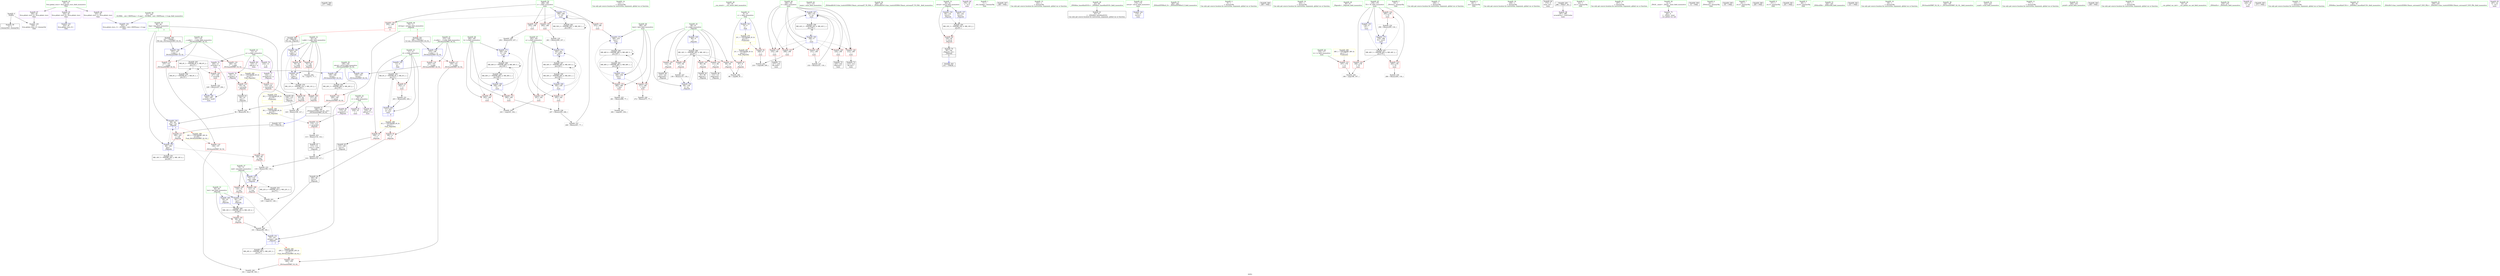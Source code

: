 digraph "SVFG" {
	label="SVFG";

	Node0x55841f123940 [shape=record,color=grey,label="{NodeID: 0\nNullPtr}"];
	Node0x55841f123940 -> Node0x55841f147c90[style=solid];
	Node0x55841f123940 -> Node0x55841f14d440[style=solid];
	Node0x55841f178b50 [shape=record,color=black,label="{NodeID: 346\n277 = PHI()\n}"];
	Node0x55841f1617b0 [shape=record,color=black,label="{NodeID: 263\nMR_6V_3 = PHI(MR_6V_4, MR_6V_2, )\npts\{15 \}\n|{|<s3>8}}"];
	Node0x55841f1617b0 -> Node0x55841f14cf70[style=dashed];
	Node0x55841f1617b0 -> Node0x55841f14e580[style=dashed];
	Node0x55841f1617b0 -> Node0x55841f15f4b0[style=dashed];
	Node0x55841f1617b0:s3 -> Node0x55841f166e60[style=dashed,color=red];
	Node0x55841f1462d0 [shape=record,color=red,label="{NodeID: 97\n75\<--62\n\<--t.addr\n_Z4goodx\n}"];
	Node0x55841f1462d0 -> Node0x55841f154c00[style=solid];
	Node0x55841f144830 [shape=record,color=green,label="{NodeID: 14\n132\<--1\n\<--dummyObj\nCan only get source location for instruction, argument, global var or function.}"];
	Node0x55841f146e30 [shape=record,color=red,label="{NodeID: 111\n106\<--103\n\<--call\n_Z4goodx\n}"];
	Node0x55841f146e30 -> Node0x55841f14da20[style=solid];
	Node0x55841f145190 [shape=record,color=green,label="{NodeID: 28\n44\<--45\n__cxa_atexit\<--__cxa_atexit_field_insensitive\n}"];
	Node0x55841f14c340 [shape=record,color=red,label="{NodeID: 125\n208\<--180\n\<--i\nmain\n}"];
	Node0x55841f14c340 -> Node0x55841f154780[style=solid];
	Node0x55841f145cf0 [shape=record,color=green,label="{NodeID: 42\n171\<--172\nmain\<--main_field_insensitive\n}"];
	Node0x55841f152980 [shape=record,color=grey,label="{NodeID: 222\n228 = Binary(227, 204, )\n}"];
	Node0x55841f152980 -> Node0x55841f14e580[style=solid];
	Node0x55841f14cea0 [shape=record,color=red,label="{NodeID: 139\n260\<--188\n\<--s\nmain\n}"];
	Node0x55841f14cea0 -> Node0x55841f153d00[style=solid];
	Node0x55841f147990 [shape=record,color=green,label="{NodeID: 56\n290\<--291\n_ZSt4endlIcSt11char_traitsIcEERSt13basic_ostreamIT_T0_ES6_\<--_ZSt4endlIcSt11char_traitsIcEERSt13basic_ostreamIT_T0_ES6__field_insensitive\n}"];
	Node0x55841f153e80 [shape=record,color=grey,label="{NodeID: 236\n256 = Binary(255, 257, )\n}"];
	Node0x55841f153e80 -> Node0x55841f14eb30[style=solid];
	Node0x55841f14daf0 [shape=record,color=blue,label="{NodeID: 153\n72\<--119\nend\<--add8\n_Z4goodx\n}"];
	Node0x55841f14daf0 -> Node0x55841f146bc0[style=dashed];
	Node0x55841f14daf0 -> Node0x55841f146c90[style=dashed];
	Node0x55841f14daf0 -> Node0x55841f14daf0[style=dashed];
	Node0x55841f14daf0 -> Node0x55841f15e5b0[style=dashed];
	Node0x55841f1485e0 [shape=record,color=black,label="{NodeID: 70\n58\<--144\n_Z4goodx_ret\<--\n_Z4goodx\n|{<s0>8}}"];
	Node0x55841f1485e0:s0 -> Node0x55841f1787f0[style=solid,color=blue];
	Node0x55841f15d6b0 [shape=record,color=black,label="{NodeID: 250\nMR_10V_3 = PHI(MR_10V_4, MR_10V_2, )\npts\{61 \}\n}"];
	Node0x55841f15d6b0 -> Node0x55841f146200[style=dashed];
	Node0x55841f14e650 [shape=record,color=blue,label="{NodeID: 167\n180\<--232\ni\<--inc\nmain\n}"];
	Node0x55841f14e650 -> Node0x55841f14c340[style=dashed];
	Node0x55841f14e650 -> Node0x55841f14c410[style=dashed];
	Node0x55841f14e650 -> Node0x55841f14c4e0[style=dashed];
	Node0x55841f14e650 -> Node0x55841f14c5b0[style=dashed];
	Node0x55841f14e650 -> Node0x55841f14c680[style=dashed];
	Node0x55841f14e650 -> Node0x55841f14e650[style=dashed];
	Node0x55841f14e650 -> Node0x55841f15feb0[style=dashed];
	Node0x55841f149140 [shape=record,color=purple,label="{NodeID: 84\n276\<--25\n\<--.str.2\nmain\n}"];
	Node0x55841f123f00 [shape=record,color=green,label="{NodeID: 1\n7\<--1\n__dso_handle\<--dummyObj\nGlob }"];
	Node0x55841f178c50 [shape=record,color=black,label="{NodeID: 347\n288 = PHI()\n}"];
	Node0x55841f1463a0 [shape=record,color=red,label="{NodeID: 98\n79\<--62\n\<--t.addr\n_Z4goodx\n}"];
	Node0x55841f1463a0 -> Node0x55841f14d610[style=solid];
	Node0x55841f1448c0 [shape=record,color=green,label="{NodeID: 15\n142\<--1\n\<--dummyObj\nCan only get source location for instruction, argument, global var or function.}"];
	Node0x55841f166490 [shape=record,color=yellow,style=double,label="{NodeID: 278\n8V_1 = ENCHI(MR_8V_0)\npts\{18 \}\nFun[main]|{<s0>8}}"];
	Node0x55841f166490:s0 -> Node0x55841f166f40[style=dashed,color=red];
	Node0x55841f146f00 [shape=record,color=red,label="{NodeID: 112\n114\<--113\n\<--arrayidx5\n_Z4goodx\n}"];
	Node0x55841f146f00 -> Node0x55841f152b00[style=solid];
	Node0x55841f145260 [shape=record,color=green,label="{NodeID: 29\n43\<--49\n_ZNSt8ios_base4InitD1Ev\<--_ZNSt8ios_base4InitD1Ev_field_insensitive\n}"];
	Node0x55841f145260 -> Node0x55841f147e60[style=solid];
	Node0x55841f14c410 [shape=record,color=red,label="{NodeID: 126\n212\<--180\n\<--i\nmain\n}"];
	Node0x55841f14c410 -> Node0x55841f148780[style=solid];
	Node0x55841f145df0 [shape=record,color=green,label="{NodeID: 43\n174\<--175\nretval\<--retval_field_insensitive\nmain\n}"];
	Node0x55841f145df0 -> Node0x55841f14e240[style=solid];
	Node0x55841f152b00 [shape=record,color=grey,label="{NodeID: 223\n115 = Binary(114, 116, )\n}"];
	Node0x55841f152b00 -> Node0x55841f148370[style=solid];
	Node0x55841f14cf70 [shape=record,color=red,label="{NodeID: 140\n227\<--226\n\<--arrayidx\nmain\n}"];
	Node0x55841f14cf70 -> Node0x55841f152980[style=solid];
	Node0x55841f147a90 [shape=record,color=green,label="{NodeID: 57\n292\<--293\n_ZNSolsEPFRSoS_E\<--_ZNSolsEPFRSoS_E_field_insensitive\n}"];
	Node0x55841f154000 [shape=record,color=grey,label="{NodeID: 237\n248 = Binary(247, 77, )\n}"];
	Node0x55841f154000 -> Node0x55841f14e990[style=solid];
	Node0x55841f14dbc0 [shape=record,color=blue,label="{NodeID: 154\n60\<--132\nretval\<--\n_Z4goodx\n}"];
	Node0x55841f14dbc0 -> Node0x55841f15d6b0[style=dashed];
	Node0x55841f1486b0 [shape=record,color=black,label="{NodeID: 71\n146\<--169\n_ZSt3maxIxERKT_S2_S2__ret\<--\n_ZSt3maxIxERKT_S2_S2_\n|{<s0>3}}"];
	Node0x55841f1486b0:s0 -> Node0x55841f1781f0[style=solid,color=blue];
	Node0x55841f15dbb0 [shape=record,color=black,label="{NodeID: 251\nMR_18V_5 = PHI(MR_18V_2, MR_18V_4, )\npts\{69 \}\n}"];
	Node0x55841f14e720 [shape=record,color=blue,label="{NodeID: 168\n182\<--236\na\<--\nmain\n}"];
	Node0x55841f14e720 -> Node0x55841f14c750[style=dashed];
	Node0x55841f14e720 -> Node0x55841f14c820[style=dashed];
	Node0x55841f14e720 -> Node0x55841f14ec00[style=dashed];
	Node0x55841f14e720 -> Node0x55841f15c7b0[style=dashed];
	Node0x55841f14e720 -> Node0x55841f1603b0[style=dashed];
	Node0x55841f149210 [shape=record,color=purple,label="{NodeID: 85\n324\<--29\nllvm.global_ctors_0\<--llvm.global_ctors\nGlob }"];
	Node0x55841f149210 -> Node0x55841f14d240[style=solid];
	Node0x55841f123de0 [shape=record,color=green,label="{NodeID: 2\n9\<--1\n\<--dummyObj\nCan only get source location for instruction, argument, global var or function.}"];
	Node0x55841f178d50 [shape=record,color=black,label="{NodeID: 348\n289 = PHI()\n}"];
	Node0x55841f1629c0 [shape=record,color=black,label="{NodeID: 265\nMR_14V_3 = PHI(MR_14V_4, MR_14V_2, )\npts\{65 \}\n}"];
	Node0x55841f1629c0 -> Node0x55841f146610[style=dashed];
	Node0x55841f1629c0 -> Node0x55841f14dc90[style=dashed];
	Node0x55841f146470 [shape=record,color=red,label="{NodeID: 99\n95\<--62\n\<--t.addr\n_Z4goodx\n}"];
	Node0x55841f146470 -> Node0x55841f153580[style=solid];
	Node0x55841f144950 [shape=record,color=green,label="{NodeID: 16\n204\<--1\n\<--dummyObj\nCan only get source location for instruction, argument, global var or function.}"];
	Node0x55841f146fd0 [shape=record,color=red,label="{NodeID: 113\n125\<--124\n\<--arrayidx10\n_Z4goodx\n}"];
	Node0x55841f146fd0 -> Node0x55841f148510[style=solid];
	Node0x55841f145330 [shape=record,color=green,label="{NodeID: 30\n56\<--57\n_Z4goodx\<--_Z4goodx_field_insensitive\n}"];
	Node0x55841f14c4e0 [shape=record,color=red,label="{NodeID: 127\n216\<--180\n\<--i\nmain\n}"];
	Node0x55841f14c4e0 -> Node0x55841f148850[style=solid];
	Node0x55841f145ec0 [shape=record,color=green,label="{NodeID: 44\n176\<--177\ntc\<--tc_field_insensitive\nmain\n}"];
	Node0x55841f145ec0 -> Node0x55841f14c000[style=solid];
	Node0x55841f152c80 [shape=record,color=grey,label="{NodeID: 224\n118 = Binary(110, 117, )\n}"];
	Node0x55841f152c80 -> Node0x55841f153a00[style=solid];
	Node0x55841f14d040 [shape=record,color=blue,label="{NodeID: 141\n8\<--9\nc\<--\nGlob }"];
	Node0x55841f14d040 -> Node0x55841f1657b0[style=dashed];
	Node0x55841f147b90 [shape=record,color=green,label="{NodeID: 58\n31\<--320\n_GLOBAL__sub_I_RAVEman_1_0.cpp\<--_GLOBAL__sub_I_RAVEman_1_0.cpp_field_insensitive\n}"];
	Node0x55841f147b90 -> Node0x55841f14d340[style=solid];
	Node0x55841f154180 [shape=record,color=grey,label="{NodeID: 238\n247 = Binary(245, 246, )\n}"];
	Node0x55841f154180 -> Node0x55841f154000[style=solid];
	Node0x55841f14dc90 [shape=record,color=blue,label="{NodeID: 155\n64\<--134\nlast\<--\n_Z4goodx\n}"];
	Node0x55841f14dc90 -> Node0x55841f1629c0[style=dashed];
	Node0x55841f148780 [shape=record,color=black,label="{NodeID: 72\n213\<--212\nidx.ext\<--\nmain\n}"];
	Node0x55841f15e0b0 [shape=record,color=black,label="{NodeID: 252\nMR_20V_4 = PHI(MR_20V_2, MR_20V_3, )\npts\{71 \}\n}"];
	Node0x55841f14e7f0 [shape=record,color=blue,label="{NodeID: 169\n184\<--238\nb\<--\nmain\n}"];
	Node0x55841f14e7f0 -> Node0x55841f14c8f0[style=dashed];
	Node0x55841f14e7f0 -> Node0x55841f14c9c0[style=dashed];
	Node0x55841f14e7f0 -> Node0x55841f14eb30[style=dashed];
	Node0x55841f14e7f0 -> Node0x55841f15ccb0[style=dashed];
	Node0x55841f14e7f0 -> Node0x55841f1608b0[style=dashed];
	Node0x55841f149310 [shape=record,color=purple,label="{NodeID: 86\n325\<--29\nllvm.global_ctors_1\<--llvm.global_ctors\nGlob }"];
	Node0x55841f149310 -> Node0x55841f14d340[style=solid];
	Node0x55841f143f80 [shape=record,color=green,label="{NodeID: 3\n19\<--1\n_ZSt3cin\<--dummyObj\nGlob }"];
	Node0x55841f178e20 [shape=record,color=black,label="{NodeID: 349\n59 = PHI(250, )\n0th arg _Z4goodx }"];
	Node0x55841f178e20 -> Node0x55841f14d540[style=solid];
	Node0x55841f162ab0 [shape=record,color=black,label="{NodeID: 266\nMR_16V_3 = PHI(MR_16V_4, MR_16V_2, )\npts\{67 \}\n}"];
	Node0x55841f162ab0 -> Node0x55841f1466e0[style=dashed];
	Node0x55841f162ab0 -> Node0x55841f1467b0[style=dashed];
	Node0x55841f162ab0 -> Node0x55841f146880[style=dashed];
	Node0x55841f162ab0 -> Node0x55841f146950[style=dashed];
	Node0x55841f162ab0 -> Node0x55841f146a20[style=dashed];
	Node0x55841f162ab0 -> Node0x55841f14dd60[style=dashed];
	Node0x55841f146540 [shape=record,color=red,label="{NodeID: 100\n127\<--62\n\<--t.addr\n_Z4goodx\n}"];
	Node0x55841f146540 -> Node0x55841f153400[style=solid];
	Node0x55841f1449e0 [shape=record,color=green,label="{NodeID: 17\n236\<--1\n\<--dummyObj\nCan only get source location for instruction, argument, global var or function.}"];
	Node0x55841f166650 [shape=record,color=yellow,style=double,label="{NodeID: 280\n38V_1 = ENCHI(MR_38V_0)\npts\{177 \}\nFun[main]}"];
	Node0x55841f166650 -> Node0x55841f14c000[style=dashed];
	Node0x55841f1470a0 [shape=record,color=red,label="{NodeID: 114\n169\<--149\n\<--retval\n_ZSt3maxIxERKT_S2_S2_\n}"];
	Node0x55841f1470a0 -> Node0x55841f1486b0[style=solid];
	Node0x55841f145400 [shape=record,color=green,label="{NodeID: 31\n60\<--61\nretval\<--retval_field_insensitive\n_Z4goodx\n}"];
	Node0x55841f145400 -> Node0x55841f146200[style=solid];
	Node0x55841f145400 -> Node0x55841f14dbc0[style=solid];
	Node0x55841f145400 -> Node0x55841f14de30[style=solid];
	Node0x55841f14c5b0 [shape=record,color=red,label="{NodeID: 128\n224\<--180\n\<--i\nmain\n}"];
	Node0x55841f14c5b0 -> Node0x55841f148920[style=solid];
	Node0x55841f145f90 [shape=record,color=green,label="{NodeID: 45\n178\<--179\nTC\<--TC_field_insensitive\nmain\n}"];
	Node0x55841f145f90 -> Node0x55841f14c0d0[style=solid];
	Node0x55841f145f90 -> Node0x55841f14c1a0[style=solid];
	Node0x55841f145f90 -> Node0x55841f14c270[style=solid];
	Node0x55841f145f90 -> Node0x55841f14e310[style=solid];
	Node0x55841f145f90 -> Node0x55841f14ecd0[style=solid];
	Node0x55841f152e00 [shape=record,color=grey,label="{NodeID: 225\n281 = Binary(280, 77, )\n}"];
	Node0x55841f152e00 -> Node0x55841f154600[style=solid];
	Node0x55841f14d140 [shape=record,color=blue,label="{NodeID: 142\n11\<--9\nd\<--\nGlob }"];
	Node0x55841f14d140 -> Node0x55841f15efb0[style=dashed];
	Node0x55841f147c90 [shape=record,color=black,label="{NodeID: 59\n2\<--3\ndummyVal\<--dummyVal\n}"];
	Node0x55841f154300 [shape=record,color=grey,label="{NodeID: 239\n243 = cmp(241, 242, )\n}"];
	Node0x55841f14dd60 [shape=record,color=blue,label="{NodeID: 156\n66\<--138\ni\<--inc\n_Z4goodx\n}"];
	Node0x55841f14dd60 -> Node0x55841f162ab0[style=dashed];
	Node0x55841f148850 [shape=record,color=black,label="{NodeID: 73\n217\<--216\nidx.ext6\<--\nmain\n}"];
	Node0x55841f15e5b0 [shape=record,color=black,label="{NodeID: 253\nMR_22V_4 = PHI(MR_22V_2, MR_22V_3, )\npts\{73 \}\n}"];
	Node0x55841f14e8c0 [shape=record,color=blue,label="{NodeID: 170\n186\<--236\nbest\<--\nmain\n}"];
	Node0x55841f14e8c0 -> Node0x55841f14ca90[style=dashed];
	Node0x55841f14e8c0 -> Node0x55841f14cb60[style=dashed];
	Node0x55841f14e8c0 -> Node0x55841f14ea60[style=dashed];
	Node0x55841f14e8c0 -> Node0x55841f15d1b0[style=dashed];
	Node0x55841f14e8c0 -> Node0x55841f160db0[style=dashed];
	Node0x55841f149410 [shape=record,color=purple,label="{NodeID: 87\n326\<--29\nllvm.global_ctors_2\<--llvm.global_ctors\nGlob }"];
	Node0x55841f149410 -> Node0x55841f14d440[style=solid];
	Node0x55841f13c130 [shape=record,color=green,label="{NodeID: 4\n20\<--1\n.str\<--dummyObj\nGlob }"];
	Node0x55841f179360 [shape=record,color=black,label="{NodeID: 350\n147 = PHI(68, )\n0th arg _ZSt3maxIxERKT_S2_S2_ }"];
	Node0x55841f179360 -> Node0x55841f14df00[style=solid];
	Node0x55841f146610 [shape=record,color=red,label="{NodeID: 101\n98\<--64\n\<--last\n_Z4goodx\n}"];
	Node0x55841f146610 -> Node0x55841f153280[style=solid];
	Node0x55841f144a70 [shape=record,color=green,label="{NodeID: 18\n238\<--1\n\<--dummyObj\nCan only get source location for instruction, argument, global var or function.}"];
	Node0x55841f147170 [shape=record,color=red,label="{NodeID: 115\n157\<--151\n\<--__a.addr\n_ZSt3maxIxERKT_S2_S2_\n}"];
	Node0x55841f147170 -> Node0x55841f14be60[style=solid];
	Node0x55841f1454d0 [shape=record,color=green,label="{NodeID: 32\n62\<--63\nt.addr\<--t.addr_field_insensitive\n_Z4goodx\n}"];
	Node0x55841f1454d0 -> Node0x55841f1462d0[style=solid];
	Node0x55841f1454d0 -> Node0x55841f1463a0[style=solid];
	Node0x55841f1454d0 -> Node0x55841f146470[style=solid];
	Node0x55841f1454d0 -> Node0x55841f146540[style=solid];
	Node0x55841f1454d0 -> Node0x55841f14d540[style=solid];
	Node0x55841f1454d0 -> Node0x55841f14d610[style=solid];
	Node0x55841f14c680 [shape=record,color=red,label="{NodeID: 129\n231\<--180\n\<--i\nmain\n}"];
	Node0x55841f14c680 -> Node0x55841f152800[style=solid];
	Node0x55841f146060 [shape=record,color=green,label="{NodeID: 46\n180\<--181\ni\<--i_field_insensitive\nmain\n}"];
	Node0x55841f146060 -> Node0x55841f14c340[style=solid];
	Node0x55841f146060 -> Node0x55841f14c410[style=solid];
	Node0x55841f146060 -> Node0x55841f14c4e0[style=solid];
	Node0x55841f146060 -> Node0x55841f14c5b0[style=solid];
	Node0x55841f146060 -> Node0x55841f14c680[style=solid];
	Node0x55841f146060 -> Node0x55841f14e4b0[style=solid];
	Node0x55841f146060 -> Node0x55841f14e650[style=solid];
	Node0x55841f152f80 [shape=record,color=grey,label="{NodeID: 226\n272 = Binary(271, 77, )\n}"];
	Node0x55841f14d240 [shape=record,color=blue,label="{NodeID: 143\n324\<--30\nllvm.global_ctors_0\<--\nGlob }"];
	Node0x55841f147d90 [shape=record,color=black,label="{NodeID: 60\n173\<--9\nmain_ret\<--\nmain\n}"];
	Node0x55841f154480 [shape=record,color=grey,label="{NodeID: 240\n161 = cmp(158, 160, )\n}"];
	Node0x55841f14de30 [shape=record,color=blue,label="{NodeID: 157\n60\<--142\nretval\<--\n_Z4goodx\n}"];
	Node0x55841f14de30 -> Node0x55841f15d6b0[style=dashed];
	Node0x55841f148920 [shape=record,color=black,label="{NodeID: 74\n225\<--224\nidxprom\<--\nmain\n}"];
	Node0x55841f1781f0 [shape=record,color=black,label="{NodeID: 337\n103 = PHI(146, )\n}"];
	Node0x55841f1781f0 -> Node0x55841f146e30[style=solid];
	Node0x55841f15eab0 [shape=record,color=black,label="{NodeID: 254\nMR_26V_3 = PHI(MR_26V_4, MR_26V_2, )\npts\{150 \}\n}"];
	Node0x55841f15eab0 -> Node0x55841f1470a0[style=dashed];
	Node0x55841f14e990 [shape=record,color=blue,label="{NodeID: 171\n188\<--248\ns\<--div\nmain\n}"];
	Node0x55841f14e990 -> Node0x55841f14cc30[style=dashed];
	Node0x55841f14e990 -> Node0x55841f14cd00[style=dashed];
	Node0x55841f14e990 -> Node0x55841f14cdd0[style=dashed];
	Node0x55841f14e990 -> Node0x55841f14cea0[style=dashed];
	Node0x55841f14e990 -> Node0x55841f14e990[style=dashed];
	Node0x55841f14e990 -> Node0x55841f1612b0[style=dashed];
	Node0x55841f149510 [shape=record,color=purple,label="{NodeID: 88\n287\<--286\narraydecay\<--cond-lvalue\nmain\n}"];
	Node0x55841f13c1c0 [shape=record,color=green,label="{NodeID: 5\n22\<--1\n.str.1\<--dummyObj\nGlob }"];
	Node0x55841f179530 [shape=record,color=black,label="{NodeID: 351\n148 = PHI(70, )\n1st arg _ZSt3maxIxERKT_S2_S2_ }"];
	Node0x55841f179530 -> Node0x55841f14dfd0[style=solid];
	Node0x55841f1466e0 [shape=record,color=red,label="{NodeID: 102\n86\<--66\n\<--i\n_Z4goodx\n}"];
	Node0x55841f1466e0 -> Node0x55841f154d80[style=solid];
	Node0x55841f144b00 [shape=record,color=green,label="{NodeID: 19\n257\<--1\n\<--dummyObj\nCan only get source location for instruction, argument, global var or function.}"];
	Node0x55841f14bbf0 [shape=record,color=red,label="{NodeID: 116\n166\<--151\n\<--__a.addr\n_ZSt3maxIxERKT_S2_S2_\n}"];
	Node0x55841f14bbf0 -> Node0x55841f14e170[style=solid];
	Node0x55841f1455a0 [shape=record,color=green,label="{NodeID: 33\n64\<--65\nlast\<--last_field_insensitive\n_Z4goodx\n}"];
	Node0x55841f1455a0 -> Node0x55841f146610[style=solid];
	Node0x55841f1455a0 -> Node0x55841f14d6e0[style=solid];
	Node0x55841f1455a0 -> Node0x55841f14dc90[style=solid];
	Node0x55841f14c750 [shape=record,color=red,label="{NodeID: 130\n241\<--182\n\<--a\nmain\n}"];
	Node0x55841f14c750 -> Node0x55841f154300[style=solid];
	Node0x55841f146130 [shape=record,color=green,label="{NodeID: 47\n182\<--183\na\<--a_field_insensitive\nmain\n}"];
	Node0x55841f146130 -> Node0x55841f14c750[style=solid];
	Node0x55841f146130 -> Node0x55841f14c820[style=solid];
	Node0x55841f146130 -> Node0x55841f14e720[style=solid];
	Node0x55841f146130 -> Node0x55841f14ec00[style=solid];
	Node0x55841f153100 [shape=record,color=grey,label="{NodeID: 227\n138 = Binary(137, 116, )\n}"];
	Node0x55841f153100 -> Node0x55841f14dd60[style=solid];
	Node0x55841f14d340 [shape=record,color=blue,label="{NodeID: 144\n325\<--31\nllvm.global_ctors_1\<--_GLOBAL__sub_I_RAVEman_1_0.cpp\nGlob }"];
	Node0x55841f147e60 [shape=record,color=black,label="{NodeID: 61\n42\<--43\n\<--_ZNSt8ios_base4InitD1Ev\nCan only get source location for instruction, argument, global var or function.}"];
	Node0x55841f154600 [shape=record,color=grey,label="{NodeID: 241\n282 = cmp(281, 236, )\n}"];
	Node0x55841f14df00 [shape=record,color=blue,label="{NodeID: 158\n151\<--147\n__a.addr\<--__a\n_ZSt3maxIxERKT_S2_S2_\n}"];
	Node0x55841f14df00 -> Node0x55841f147170[style=dashed];
	Node0x55841f14df00 -> Node0x55841f14bbf0[style=dashed];
	Node0x55841f1489f0 [shape=record,color=purple,label="{NodeID: 75\n40\<--4\n\<--_ZStL8__ioinit\n__cxx_global_var_init\n}"];
	Node0x55841f1783e0 [shape=record,color=black,label="{NodeID: 338\n41 = PHI()\n}"];
	Node0x55841f15efb0 [shape=record,color=black,label="{NodeID: 255\nMR_4V_2 = PHI(MR_4V_3, MR_4V_1, )\npts\{12 \}\n}"];
	Node0x55841f15efb0 -> Node0x55841f149ac0[style=dashed];
	Node0x55841f15efb0 -> Node0x55841f14e3e0[style=dashed];
	Node0x55841f14ea60 [shape=record,color=blue,label="{NodeID: 172\n186\<--253\nbest\<--\nmain\n}"];
	Node0x55841f14ea60 -> Node0x55841f15d1b0[style=dashed];
	Node0x55841f1495e0 [shape=record,color=purple,label="{NodeID: 89\n215\<--13\nadd.ptr\<--p\nmain\n}"];
	Node0x55841f13aef0 [shape=record,color=green,label="{NodeID: 6\n24\<--1\n_ZSt4cout\<--dummyObj\nGlob }"];
	Node0x55841f1467b0 [shape=record,color=red,label="{NodeID: 103\n90\<--66\n\<--i\n_Z4goodx\n}"];
	Node0x55841f1467b0 -> Node0x55841f147f60[style=solid];
	Node0x55841f144b90 [shape=record,color=green,label="{NodeID: 20\n4\<--6\n_ZStL8__ioinit\<--_ZStL8__ioinit_field_insensitive\nGlob }"];
	Node0x55841f144b90 -> Node0x55841f1489f0[style=solid];
	Node0x55841f14bcc0 [shape=record,color=red,label="{NodeID: 117\n159\<--153\n\<--__b.addr\n_ZSt3maxIxERKT_S2_S2_\n}"];
	Node0x55841f14bcc0 -> Node0x55841f14bf30[style=solid];
	Node0x55841f145670 [shape=record,color=green,label="{NodeID: 34\n66\<--67\ni\<--i_field_insensitive\n_Z4goodx\n}"];
	Node0x55841f145670 -> Node0x55841f1466e0[style=solid];
	Node0x55841f145670 -> Node0x55841f1467b0[style=solid];
	Node0x55841f145670 -> Node0x55841f146880[style=solid];
	Node0x55841f145670 -> Node0x55841f146950[style=solid];
	Node0x55841f145670 -> Node0x55841f146a20[style=solid];
	Node0x55841f145670 -> Node0x55841f14d7b0[style=solid];
	Node0x55841f145670 -> Node0x55841f14dd60[style=solid];
	Node0x55841f14c820 [shape=record,color=red,label="{NodeID: 131\n245\<--182\n\<--a\nmain\n}"];
	Node0x55841f14c820 -> Node0x55841f154180[style=solid];
	Node0x55841f147220 [shape=record,color=green,label="{NodeID: 48\n184\<--185\nb\<--b_field_insensitive\nmain\n}"];
	Node0x55841f147220 -> Node0x55841f14c8f0[style=solid];
	Node0x55841f147220 -> Node0x55841f14c9c0[style=solid];
	Node0x55841f147220 -> Node0x55841f14e7f0[style=solid];
	Node0x55841f147220 -> Node0x55841f14eb30[style=solid];
	Node0x55841f153280 [shape=record,color=grey,label="{NodeID: 228\n101 = Binary(98, 100, )\n}"];
	Node0x55841f153280 -> Node0x55841f14d950[style=solid];
	Node0x55841f14d440 [shape=record,color=blue, style = dotted,label="{NodeID: 145\n326\<--3\nllvm.global_ctors_2\<--dummyVal\nGlob }"];
	Node0x55841f147f60 [shape=record,color=black,label="{NodeID: 62\n91\<--90\nidxprom\<--\n_Z4goodx\n}"];
	Node0x55841f154780 [shape=record,color=grey,label="{NodeID: 242\n210 = cmp(208, 209, )\n}"];
	Node0x55841f14dfd0 [shape=record,color=blue,label="{NodeID: 159\n153\<--148\n__b.addr\<--__b\n_ZSt3maxIxERKT_S2_S2_\n}"];
	Node0x55841f14dfd0 -> Node0x55841f14bcc0[style=dashed];
	Node0x55841f14dfd0 -> Node0x55841f14bd90[style=dashed];
	Node0x55841f148ac0 [shape=record,color=purple,label="{NodeID: 76\n92\<--13\narrayidx\<--p\n_Z4goodx\n}"];
	Node0x55841f148ac0 -> Node0x55841f146d60[style=solid];
	Node0x55841f1784b0 [shape=record,color=black,label="{NodeID: 339\n191 = PHI()\n}"];
	Node0x55841f15f4b0 [shape=record,color=black,label="{NodeID: 256\nMR_6V_2 = PHI(MR_6V_3, MR_6V_1, )\npts\{15 \}\n}"];
	Node0x55841f15f4b0 -> Node0x55841f1617b0[style=dashed];
	Node0x55841f14eb30 [shape=record,color=blue,label="{NodeID: 173\n184\<--256\nb\<--sub\nmain\n}"];
	Node0x55841f14eb30 -> Node0x55841f15ccb0[style=dashed];
	Node0x55841f1496b0 [shape=record,color=purple,label="{NodeID: 90\n219\<--16\nadd.ptr7\<--v\nmain\n}"];
	Node0x55841f13af80 [shape=record,color=green,label="{NodeID: 7\n25\<--1\n.str.2\<--dummyObj\nGlob }"];
	Node0x55841f163eb0 [shape=record,color=black,label="{NodeID: 270\nMR_12V_4 = PHI(MR_12V_3, MR_12V_2, )\npts\{63 \}\n}"];
	Node0x55841f163eb0 -> Node0x55841f146470[style=dashed];
	Node0x55841f163eb0 -> Node0x55841f146540[style=dashed];
	Node0x55841f146880 [shape=record,color=red,label="{NodeID: 104\n111\<--66\n\<--i\n_Z4goodx\n}"];
	Node0x55841f146880 -> Node0x55841f1482a0[style=solid];
	Node0x55841f144c20 [shape=record,color=green,label="{NodeID: 21\n8\<--10\nc\<--c_field_insensitive\nGlob }"];
	Node0x55841f144c20 -> Node0x55841f149780[style=solid];
	Node0x55841f144c20 -> Node0x55841f149850[style=solid];
	Node0x55841f144c20 -> Node0x55841f14d040[style=solid];
	Node0x55841f14bd90 [shape=record,color=red,label="{NodeID: 118\n163\<--153\n\<--__b.addr\n_ZSt3maxIxERKT_S2_S2_\n}"];
	Node0x55841f14bd90 -> Node0x55841f14e0a0[style=solid];
	Node0x55841f145740 [shape=record,color=green,label="{NodeID: 35\n68\<--69\nbeg\<--beg_field_insensitive\n_Z4goodx\n|{|<s3>3}}"];
	Node0x55841f145740 -> Node0x55841f146af0[style=solid];
	Node0x55841f145740 -> Node0x55841f14d880[style=solid];
	Node0x55841f145740 -> Node0x55841f14da20[style=solid];
	Node0x55841f145740:s3 -> Node0x55841f179360[style=solid,color=red];
	Node0x55841f167640 [shape=record,color=yellow,style=double,label="{NodeID: 298\n18V_1 = ENCHI(MR_18V_0)\npts\{69 \}\nFun[_ZSt3maxIxERKT_S2_S2_]}"];
	Node0x55841f167640 -> Node0x55841f14be60[style=dashed];
	Node0x55841f14c8f0 [shape=record,color=red,label="{NodeID: 132\n242\<--184\n\<--b\nmain\n}"];
	Node0x55841f14c8f0 -> Node0x55841f154300[style=solid];
	Node0x55841f1472f0 [shape=record,color=green,label="{NodeID: 49\n186\<--187\nbest\<--best_field_insensitive\nmain\n}"];
	Node0x55841f1472f0 -> Node0x55841f14ca90[style=solid];
	Node0x55841f1472f0 -> Node0x55841f14cb60[style=solid];
	Node0x55841f1472f0 -> Node0x55841f14e8c0[style=solid];
	Node0x55841f1472f0 -> Node0x55841f14ea60[style=solid];
	Node0x55841f153400 [shape=record,color=grey,label="{NodeID: 229\n128 = Binary(126, 127, )\n}"];
	Node0x55841f153400 -> Node0x55841f154900[style=solid];
	Node0x55841f14d540 [shape=record,color=blue,label="{NodeID: 146\n62\<--59\nt.addr\<--t\n_Z4goodx\n}"];
	Node0x55841f14d540 -> Node0x55841f1462d0[style=dashed];
	Node0x55841f14d540 -> Node0x55841f1463a0[style=dashed];
	Node0x55841f14d540 -> Node0x55841f14d610[style=dashed];
	Node0x55841f14d540 -> Node0x55841f163eb0[style=dashed];
	Node0x55841f148030 [shape=record,color=black,label="{NodeID: 63\n94\<--93\nconv\<--\n_Z4goodx\n}"];
	Node0x55841f148030 -> Node0x55841f153580[style=solid];
	Node0x55841f154900 [shape=record,color=grey,label="{NodeID: 243\n129 = cmp(121, 128, )\n}"];
	Node0x55841f14e0a0 [shape=record,color=blue,label="{NodeID: 160\n149\<--163\nretval\<--\n_ZSt3maxIxERKT_S2_S2_\n}"];
	Node0x55841f14e0a0 -> Node0x55841f15eab0[style=dashed];
	Node0x55841f148b90 [shape=record,color=purple,label="{NodeID: 77\n124\<--13\narrayidx10\<--p\n_Z4goodx\n}"];
	Node0x55841f148b90 -> Node0x55841f146fd0[style=solid];
	Node0x55841f178580 [shape=record,color=black,label="{NodeID: 340\n200 = PHI()\n}"];
	Node0x55841f15f9b0 [shape=record,color=black,label="{NodeID: 257\nMR_40V_3 = PHI(MR_40V_4, MR_40V_2, )\npts\{179 \}\n}"];
	Node0x55841f15f9b0 -> Node0x55841f14c0d0[style=dashed];
	Node0x55841f15f9b0 -> Node0x55841f14c1a0[style=dashed];
	Node0x55841f15f9b0 -> Node0x55841f14c270[style=dashed];
	Node0x55841f15f9b0 -> Node0x55841f14ecd0[style=dashed];
	Node0x55841f14ec00 [shape=record,color=blue,label="{NodeID: 174\n182\<--261\na\<--add12\nmain\n}"];
	Node0x55841f14ec00 -> Node0x55841f15c7b0[style=dashed];
	Node0x55841f149780 [shape=record,color=red,label="{NodeID: 91\n87\<--8\n\<--c\n_Z4goodx\n}"];
	Node0x55841f149780 -> Node0x55841f154d80[style=solid];
	Node0x55841f13bf10 [shape=record,color=green,label="{NodeID: 8\n27\<--1\n.str.3\<--dummyObj\nGlob }"];
	Node0x55841f146950 [shape=record,color=red,label="{NodeID: 105\n122\<--66\n\<--i\n_Z4goodx\n}"];
	Node0x55841f146950 -> Node0x55841f148440[style=solid];
	Node0x55841f144cb0 [shape=record,color=green,label="{NodeID: 22\n11\<--12\nd\<--d_field_insensitive\nGlob }"];
	Node0x55841f144cb0 -> Node0x55841f149920[style=solid];
	Node0x55841f144cb0 -> Node0x55841f1499f0[style=solid];
	Node0x55841f144cb0 -> Node0x55841f149ac0[style=solid];
	Node0x55841f144cb0 -> Node0x55841f14d140[style=solid];
	Node0x55841f144cb0 -> Node0x55841f14e3e0[style=solid];
	Node0x55841f14be60 [shape=record,color=red,label="{NodeID: 119\n158\<--157\n\<--\n_ZSt3maxIxERKT_S2_S2_\n}"];
	Node0x55841f14be60 -> Node0x55841f154480[style=solid];
	Node0x55841f145810 [shape=record,color=green,label="{NodeID: 36\n70\<--71\nref.tmp\<--ref.tmp_field_insensitive\n_Z4goodx\n|{|<s1>3}}"];
	Node0x55841f145810 -> Node0x55841f14d950[style=solid];
	Node0x55841f145810:s1 -> Node0x55841f179530[style=solid,color=red];
	Node0x55841f167750 [shape=record,color=yellow,style=double,label="{NodeID: 299\n20V_1 = ENCHI(MR_20V_0)\npts\{71 \}\nFun[_ZSt3maxIxERKT_S2_S2_]}"];
	Node0x55841f167750 -> Node0x55841f14bf30[style=dashed];
	Node0x55841f14c9c0 [shape=record,color=red,label="{NodeID: 133\n246\<--184\n\<--b\nmain\n}"];
	Node0x55841f14c9c0 -> Node0x55841f154180[style=solid];
	Node0x55841f1473c0 [shape=record,color=green,label="{NodeID: 50\n188\<--189\ns\<--s_field_insensitive\nmain\n}"];
	Node0x55841f1473c0 -> Node0x55841f14cc30[style=solid];
	Node0x55841f1473c0 -> Node0x55841f14cd00[style=solid];
	Node0x55841f1473c0 -> Node0x55841f14cdd0[style=solid];
	Node0x55841f1473c0 -> Node0x55841f14cea0[style=solid];
	Node0x55841f1473c0 -> Node0x55841f14e990[style=solid];
	Node0x55841f153580 [shape=record,color=grey,label="{NodeID: 230\n96 = Binary(94, 95, )\n}"];
	Node0x55841f153580 -> Node0x55841f14d880[style=solid];
	Node0x55841f14d610 [shape=record,color=blue,label="{NodeID: 147\n62\<--79\nt.addr\<--\n_Z4goodx\n}"];
	Node0x55841f14d610 -> Node0x55841f163eb0[style=dashed];
	Node0x55841f148100 [shape=record,color=black,label="{NodeID: 64\n100\<--99\nconv2\<--\n_Z4goodx\n}"];
	Node0x55841f148100 -> Node0x55841f153280[style=solid];
	Node0x55841f154a80 [shape=record,color=grey,label="{NodeID: 244\n198 = cmp(196, 197, )\n}"];
	Node0x55841f14e170 [shape=record,color=blue,label="{NodeID: 161\n149\<--166\nretval\<--\n_ZSt3maxIxERKT_S2_S2_\n}"];
	Node0x55841f14e170 -> Node0x55841f15eab0[style=dashed];
	Node0x55841f148c60 [shape=record,color=purple,label="{NodeID: 78\n214\<--13\n\<--p\nmain\n}"];
	Node0x55841f178650 [shape=record,color=black,label="{NodeID: 341\n201 = PHI()\n}"];
	Node0x55841f15feb0 [shape=record,color=black,label="{NodeID: 258\nMR_42V_2 = PHI(MR_42V_4, MR_42V_1, )\npts\{181 \}\n}"];
	Node0x55841f15feb0 -> Node0x55841f14e4b0[style=dashed];
	Node0x55841f14ecd0 [shape=record,color=blue,label="{NodeID: 175\n178\<--296\nTC\<--inc21\nmain\n}"];
	Node0x55841f14ecd0 -> Node0x55841f15f9b0[style=dashed];
	Node0x55841f149850 [shape=record,color=red,label="{NodeID: 92\n209\<--8\n\<--c\nmain\n}"];
	Node0x55841f149850 -> Node0x55841f154780[style=solid];
	Node0x55841f13bfa0 [shape=record,color=green,label="{NodeID: 9\n28\<--1\n.str.4\<--dummyObj\nGlob }"];
	Node0x55841f146a20 [shape=record,color=red,label="{NodeID: 106\n137\<--66\n\<--i\n_Z4goodx\n}"];
	Node0x55841f146a20 -> Node0x55841f153100[style=solid];
	Node0x55841f144d80 [shape=record,color=green,label="{NodeID: 23\n13\<--15\np\<--p_field_insensitive\nGlob }"];
	Node0x55841f144d80 -> Node0x55841f148ac0[style=solid];
	Node0x55841f144d80 -> Node0x55841f148b90[style=solid];
	Node0x55841f144d80 -> Node0x55841f148c60[style=solid];
	Node0x55841f144d80 -> Node0x55841f148d30[style=solid];
	Node0x55841f144d80 -> Node0x55841f1495e0[style=solid];
	Node0x55841f14bf30 [shape=record,color=red,label="{NodeID: 120\n160\<--159\n\<--\n_ZSt3maxIxERKT_S2_S2_\n}"];
	Node0x55841f14bf30 -> Node0x55841f154480[style=solid];
	Node0x55841f1458e0 [shape=record,color=green,label="{NodeID: 37\n72\<--73\nend\<--end_field_insensitive\n_Z4goodx\n}"];
	Node0x55841f1458e0 -> Node0x55841f146bc0[style=solid];
	Node0x55841f1458e0 -> Node0x55841f146c90[style=solid];
	Node0x55841f1458e0 -> Node0x55841f14daf0[style=solid];
	Node0x55841f14ca90 [shape=record,color=red,label="{NodeID: 134\n271\<--186\n\<--best\nmain\n}"];
	Node0x55841f14ca90 -> Node0x55841f152f80[style=solid];
	Node0x55841f147490 [shape=record,color=green,label="{NodeID: 51\n192\<--193\n_ZNSirsERi\<--_ZNSirsERi_field_insensitive\n}"];
	Node0x55841f153700 [shape=record,color=grey,label="{NodeID: 231\n203 = Binary(202, 204, )\n}"];
	Node0x55841f153700 -> Node0x55841f14e3e0[style=solid];
	Node0x55841f14d6e0 [shape=record,color=blue,label="{NodeID: 148\n64\<--83\nlast\<--\n_Z4goodx\n}"];
	Node0x55841f14d6e0 -> Node0x55841f1629c0[style=dashed];
	Node0x55841f1481d0 [shape=record,color=black,label="{NodeID: 65\n110\<--109\nconv3\<--\n_Z4goodx\n}"];
	Node0x55841f1481d0 -> Node0x55841f152c80[style=solid];
	Node0x55841f154c00 [shape=record,color=grey,label="{NodeID: 245\n76 = cmp(75, 77, )\n}"];
	Node0x55841f14e240 [shape=record,color=blue,label="{NodeID: 162\n174\<--9\nretval\<--\nmain\n}"];
	Node0x55841f148d30 [shape=record,color=purple,label="{NodeID: 79\n226\<--13\narrayidx\<--p\nmain\n}"];
	Node0x55841f148d30 -> Node0x55841f14cf70[style=solid];
	Node0x55841f148d30 -> Node0x55841f14e580[style=solid];
	Node0x55841f178720 [shape=record,color=black,label="{NodeID: 342\n221 = PHI()\n}"];
	Node0x55841f1603b0 [shape=record,color=black,label="{NodeID: 259\nMR_44V_2 = PHI(MR_44V_4, MR_44V_1, )\npts\{183 \}\n}"];
	Node0x55841f1603b0 -> Node0x55841f14e720[style=dashed];
	Node0x55841f149920 [shape=record,color=red,label="{NodeID: 93\n99\<--11\n\<--d\n_Z4goodx\n}"];
	Node0x55841f149920 -> Node0x55841f148100[style=solid];
	Node0x55841f13b0a0 [shape=record,color=green,label="{NodeID: 10\n30\<--1\n\<--dummyObj\nCan only get source location for instruction, argument, global var or function.}"];
	Node0x55841f146af0 [shape=record,color=red,label="{NodeID: 107\n108\<--68\n\<--beg\n_Z4goodx\n}"];
	Node0x55841f146af0 -> Node0x55841f153a00[style=solid];
	Node0x55841f144e50 [shape=record,color=green,label="{NodeID: 24\n16\<--18\nv\<--v_field_insensitive\nGlob }"];
	Node0x55841f144e50 -> Node0x55841f148e00[style=solid];
	Node0x55841f144e50 -> Node0x55841f148ed0[style=solid];
	Node0x55841f144e50 -> Node0x55841f1496b0[style=solid];
	Node0x55841f166c70 [shape=record,color=yellow,style=double,label="{NodeID: 287\n2V_1 = ENCHI(MR_2V_0)\npts\{10 \}\nFun[_Z4goodx]}"];
	Node0x55841f166c70 -> Node0x55841f149780[style=dashed];
	Node0x55841f14c000 [shape=record,color=red,label="{NodeID: 121\n197\<--176\n\<--tc\nmain\n}"];
	Node0x55841f14c000 -> Node0x55841f154a80[style=solid];
	Node0x55841f1459b0 [shape=record,color=green,label="{NodeID: 38\n104\<--105\n_ZSt3maxIxERKT_S2_S2_\<--_ZSt3maxIxERKT_S2_S2__field_insensitive\n}"];
	Node0x55841f14cb60 [shape=record,color=red,label="{NodeID: 135\n280\<--186\n\<--best\nmain\n}"];
	Node0x55841f14cb60 -> Node0x55841f152e00[style=solid];
	Node0x55841f147590 [shape=record,color=green,label="{NodeID: 52\n222\<--223\nscanf\<--scanf_field_insensitive\n}"];
	Node0x55841f153880 [shape=record,color=grey,label="{NodeID: 232\n296 = Binary(295, 116, )\n}"];
	Node0x55841f153880 -> Node0x55841f14ecd0[style=solid];
	Node0x55841f14d7b0 [shape=record,color=blue,label="{NodeID: 149\n66\<--9\ni\<--\n_Z4goodx\n}"];
	Node0x55841f14d7b0 -> Node0x55841f162ab0[style=dashed];
	Node0x55841f1482a0 [shape=record,color=black,label="{NodeID: 66\n112\<--111\nidxprom4\<--\n_Z4goodx\n}"];
	Node0x55841f154d80 [shape=record,color=grey,label="{NodeID: 246\n88 = cmp(86, 87, )\n}"];
	Node0x55841f14e310 [shape=record,color=blue,label="{NodeID: 163\n178\<--9\nTC\<--\nmain\n}"];
	Node0x55841f14e310 -> Node0x55841f15f9b0[style=dashed];
	Node0x55841f148e00 [shape=record,color=purple,label="{NodeID: 80\n113\<--16\narrayidx5\<--v\n_Z4goodx\n}"];
	Node0x55841f148e00 -> Node0x55841f146f00[style=solid];
	Node0x55841f1787f0 [shape=record,color=black,label="{NodeID: 343\n251 = PHI(58, )\n}"];
	Node0x55841f1608b0 [shape=record,color=black,label="{NodeID: 260\nMR_46V_2 = PHI(MR_46V_4, MR_46V_1, )\npts\{185 \}\n}"];
	Node0x55841f1608b0 -> Node0x55841f14e7f0[style=dashed];
	Node0x55841f1499f0 [shape=record,color=red,label="{NodeID: 94\n109\<--11\n\<--d\n_Z4goodx\n}"];
	Node0x55841f1499f0 -> Node0x55841f1481d0[style=solid];
	Node0x55841f13b130 [shape=record,color=green,label="{NodeID: 11\n77\<--1\n\<--dummyObj\nCan only get source location for instruction, argument, global var or function.}"];
	Node0x55841f146bc0 [shape=record,color=red,label="{NodeID: 108\n121\<--72\n\<--end\n_Z4goodx\n}"];
	Node0x55841f146bc0 -> Node0x55841f154900[style=solid];
	Node0x55841f144f20 [shape=record,color=green,label="{NodeID: 25\n29\<--33\nllvm.global_ctors\<--llvm.global_ctors_field_insensitive\nGlob }"];
	Node0x55841f144f20 -> Node0x55841f149210[style=solid];
	Node0x55841f144f20 -> Node0x55841f149310[style=solid];
	Node0x55841f144f20 -> Node0x55841f149410[style=solid];
	Node0x55841f166d80 [shape=record,color=yellow,style=double,label="{NodeID: 288\n4V_1 = ENCHI(MR_4V_0)\npts\{12 \}\nFun[_Z4goodx]}"];
	Node0x55841f166d80 -> Node0x55841f149920[style=dashed];
	Node0x55841f166d80 -> Node0x55841f1499f0[style=dashed];
	Node0x55841f14c0d0 [shape=record,color=red,label="{NodeID: 122\n196\<--178\n\<--TC\nmain\n}"];
	Node0x55841f14c0d0 -> Node0x55841f154a80[style=solid];
	Node0x55841f145a80 [shape=record,color=green,label="{NodeID: 39\n149\<--150\nretval\<--retval_field_insensitive\n_ZSt3maxIxERKT_S2_S2_\n}"];
	Node0x55841f145a80 -> Node0x55841f1470a0[style=solid];
	Node0x55841f145a80 -> Node0x55841f14e0a0[style=solid];
	Node0x55841f145a80 -> Node0x55841f14e170[style=solid];
	Node0x55841f14cc30 [shape=record,color=red,label="{NodeID: 136\n250\<--188\n\<--s\nmain\n|{<s0>8}}"];
	Node0x55841f14cc30:s0 -> Node0x55841f178e20[style=solid,color=red];
	Node0x55841f147690 [shape=record,color=green,label="{NodeID: 53\n269\<--270\nprintf\<--printf_field_insensitive\n}"];
	Node0x55841f153a00 [shape=record,color=grey,label="{NodeID: 233\n119 = Binary(108, 118, )\n}"];
	Node0x55841f153a00 -> Node0x55841f14daf0[style=solid];
	Node0x55841f14d880 [shape=record,color=blue,label="{NodeID: 150\n68\<--96\nbeg\<--sub\n_Z4goodx\n|{|<s2>3}}"];
	Node0x55841f14d880 -> Node0x55841f146e30[style=dashed];
	Node0x55841f14d880 -> Node0x55841f14da20[style=dashed];
	Node0x55841f14d880:s2 -> Node0x55841f167640[style=dashed,color=red];
	Node0x55841f148370 [shape=record,color=black,label="{NodeID: 67\n117\<--115\nconv7\<--sub6\n_Z4goodx\n}"];
	Node0x55841f148370 -> Node0x55841f152c80[style=solid];
	Node0x55841f15c7b0 [shape=record,color=black,label="{NodeID: 247\nMR_44V_5 = PHI(MR_44V_6, MR_44V_4, )\npts\{183 \}\n}"];
	Node0x55841f15c7b0 -> Node0x55841f14c750[style=dashed];
	Node0x55841f15c7b0 -> Node0x55841f14c820[style=dashed];
	Node0x55841f15c7b0 -> Node0x55841f14ec00[style=dashed];
	Node0x55841f15c7b0 -> Node0x55841f15c7b0[style=dashed];
	Node0x55841f15c7b0 -> Node0x55841f1603b0[style=dashed];
	Node0x55841f14e3e0 [shape=record,color=blue,label="{NodeID: 164\n11\<--203\nd\<--mul\nmain\n|{|<s1>8}}"];
	Node0x55841f14e3e0 -> Node0x55841f15efb0[style=dashed];
	Node0x55841f14e3e0:s1 -> Node0x55841f166d80[style=dashed,color=red];
	Node0x55841f148ed0 [shape=record,color=purple,label="{NodeID: 81\n218\<--16\n\<--v\nmain\n}"];
	Node0x55841f178950 [shape=record,color=black,label="{NodeID: 344\n268 = PHI()\n}"];
	Node0x55841f160db0 [shape=record,color=black,label="{NodeID: 261\nMR_48V_2 = PHI(MR_48V_4, MR_48V_1, )\npts\{187 \}\n}"];
	Node0x55841f160db0 -> Node0x55841f14e8c0[style=dashed];
	Node0x55841f149ac0 [shape=record,color=red,label="{NodeID: 95\n202\<--11\n\<--d\nmain\n}"];
	Node0x55841f149ac0 -> Node0x55841f153700[style=solid];
	Node0x55841f13b1c0 [shape=record,color=green,label="{NodeID: 12\n83\<--1\n\<--dummyObj\nCan only get source location for instruction, argument, global var or function.}"];
	Node0x55841f1657b0 [shape=record,color=yellow,style=double,label="{NodeID: 275\n2V_1 = ENCHI(MR_2V_0)\npts\{10 \}\nFun[main]|{|<s1>8}}"];
	Node0x55841f1657b0 -> Node0x55841f149850[style=dashed];
	Node0x55841f1657b0:s1 -> Node0x55841f166c70[style=dashed,color=red];
	Node0x55841f146c90 [shape=record,color=red,label="{NodeID: 109\n134\<--72\n\<--end\n_Z4goodx\n}"];
	Node0x55841f146c90 -> Node0x55841f14dc90[style=solid];
	Node0x55841f144ff0 [shape=record,color=green,label="{NodeID: 26\n34\<--35\n__cxx_global_var_init\<--__cxx_global_var_init_field_insensitive\n}"];
	Node0x55841f166e60 [shape=record,color=yellow,style=double,label="{NodeID: 289\n6V_1 = ENCHI(MR_6V_0)\npts\{15 \}\nFun[_Z4goodx]}"];
	Node0x55841f166e60 -> Node0x55841f146d60[style=dashed];
	Node0x55841f166e60 -> Node0x55841f146fd0[style=dashed];
	Node0x55841f14c1a0 [shape=record,color=red,label="{NodeID: 123\n265\<--178\n\<--TC\nmain\n}"];
	Node0x55841f14c1a0 -> Node0x55841f153b80[style=solid];
	Node0x55841f145b50 [shape=record,color=green,label="{NodeID: 40\n151\<--152\n__a.addr\<--__a.addr_field_insensitive\n_ZSt3maxIxERKT_S2_S2_\n}"];
	Node0x55841f145b50 -> Node0x55841f147170[style=solid];
	Node0x55841f145b50 -> Node0x55841f14bbf0[style=solid];
	Node0x55841f145b50 -> Node0x55841f14df00[style=solid];
	Node0x55841ee6fc00 [shape=record,color=black,label="{NodeID: 220\n286 = PHI(27, 28, )\n}"];
	Node0x55841ee6fc00 -> Node0x55841f149510[style=solid];
	Node0x55841f14cd00 [shape=record,color=red,label="{NodeID: 137\n253\<--188\n\<--s\nmain\n}"];
	Node0x55841f14cd00 -> Node0x55841f14ea60[style=solid];
	Node0x55841f147790 [shape=record,color=green,label="{NodeID: 54\n274\<--275\n_ZNSolsEx\<--_ZNSolsEx_field_insensitive\n}"];
	Node0x55841f153b80 [shape=record,color=grey,label="{NodeID: 234\n266 = Binary(265, 116, )\n}"];
	Node0x55841f14d950 [shape=record,color=blue,label="{NodeID: 151\n70\<--101\nref.tmp\<--add\n_Z4goodx\n|{|<s3>3}}"];
	Node0x55841f14d950 -> Node0x55841f146e30[style=dashed];
	Node0x55841f14d950 -> Node0x55841f14d950[style=dashed];
	Node0x55841f14d950 -> Node0x55841f15e0b0[style=dashed];
	Node0x55841f14d950:s3 -> Node0x55841f167750[style=dashed,color=red];
	Node0x55841f148440 [shape=record,color=black,label="{NodeID: 68\n123\<--122\nidxprom9\<--\n_Z4goodx\n}"];
	Node0x55841f15ccb0 [shape=record,color=black,label="{NodeID: 248\nMR_46V_6 = PHI(MR_46V_4, MR_46V_5, )\npts\{185 \}\n}"];
	Node0x55841f15ccb0 -> Node0x55841f14c8f0[style=dashed];
	Node0x55841f15ccb0 -> Node0x55841f14c9c0[style=dashed];
	Node0x55841f15ccb0 -> Node0x55841f14eb30[style=dashed];
	Node0x55841f15ccb0 -> Node0x55841f15ccb0[style=dashed];
	Node0x55841f15ccb0 -> Node0x55841f1608b0[style=dashed];
	Node0x55841f14e4b0 [shape=record,color=blue,label="{NodeID: 165\n180\<--9\ni\<--\nmain\n}"];
	Node0x55841f14e4b0 -> Node0x55841f14c340[style=dashed];
	Node0x55841f14e4b0 -> Node0x55841f14c410[style=dashed];
	Node0x55841f14e4b0 -> Node0x55841f14c4e0[style=dashed];
	Node0x55841f14e4b0 -> Node0x55841f14c5b0[style=dashed];
	Node0x55841f14e4b0 -> Node0x55841f14c680[style=dashed];
	Node0x55841f14e4b0 -> Node0x55841f14e650[style=dashed];
	Node0x55841f14e4b0 -> Node0x55841f15feb0[style=dashed];
	Node0x55841f148fa0 [shape=record,color=purple,label="{NodeID: 82\n220\<--20\n\<--.str\nmain\n}"];
	Node0x55841f178a20 [shape=record,color=black,label="{NodeID: 345\n273 = PHI()\n}"];
	Node0x55841f1612b0 [shape=record,color=black,label="{NodeID: 262\nMR_50V_2 = PHI(MR_50V_3, MR_50V_1, )\npts\{189 \}\n}"];
	Node0x55841f1612b0 -> Node0x55841f14e990[style=dashed];
	Node0x55841f1612b0 -> Node0x55841f1612b0[style=dashed];
	Node0x55841f146200 [shape=record,color=red,label="{NodeID: 96\n144\<--60\n\<--retval\n_Z4goodx\n}"];
	Node0x55841f146200 -> Node0x55841f1485e0[style=solid];
	Node0x55841f13b290 [shape=record,color=green,label="{NodeID: 13\n116\<--1\n\<--dummyObj\nCan only get source location for instruction, argument, global var or function.}"];
	Node0x55841f146d60 [shape=record,color=red,label="{NodeID: 110\n93\<--92\n\<--arrayidx\n_Z4goodx\n}"];
	Node0x55841f146d60 -> Node0x55841f148030[style=solid];
	Node0x55841f1450c0 [shape=record,color=green,label="{NodeID: 27\n38\<--39\n_ZNSt8ios_base4InitC1Ev\<--_ZNSt8ios_base4InitC1Ev_field_insensitive\n}"];
	Node0x55841f166f40 [shape=record,color=yellow,style=double,label="{NodeID: 290\n8V_1 = ENCHI(MR_8V_0)\npts\{18 \}\nFun[_Z4goodx]}"];
	Node0x55841f166f40 -> Node0x55841f146f00[style=dashed];
	Node0x55841f14c270 [shape=record,color=red,label="{NodeID: 124\n295\<--178\n\<--TC\nmain\n}"];
	Node0x55841f14c270 -> Node0x55841f153880[style=solid];
	Node0x55841f145c20 [shape=record,color=green,label="{NodeID: 41\n153\<--154\n__b.addr\<--__b.addr_field_insensitive\n_ZSt3maxIxERKT_S2_S2_\n}"];
	Node0x55841f145c20 -> Node0x55841f14bcc0[style=solid];
	Node0x55841f145c20 -> Node0x55841f14bd90[style=solid];
	Node0x55841f145c20 -> Node0x55841f14dfd0[style=solid];
	Node0x55841f152800 [shape=record,color=grey,label="{NodeID: 221\n232 = Binary(231, 116, )\n}"];
	Node0x55841f152800 -> Node0x55841f14e650[style=solid];
	Node0x55841f14cdd0 [shape=record,color=red,label="{NodeID: 138\n255\<--188\n\<--s\nmain\n}"];
	Node0x55841f14cdd0 -> Node0x55841f153e80[style=solid];
	Node0x55841f147890 [shape=record,color=green,label="{NodeID: 55\n278\<--279\n_ZStlsISt11char_traitsIcEERSt13basic_ostreamIcT_ES5_PKc\<--_ZStlsISt11char_traitsIcEERSt13basic_ostreamIcT_ES5_PKc_field_insensitive\n}"];
	Node0x55841f153d00 [shape=record,color=grey,label="{NodeID: 235\n261 = Binary(260, 257, )\n}"];
	Node0x55841f153d00 -> Node0x55841f14ec00[style=solid];
	Node0x55841f14da20 [shape=record,color=blue,label="{NodeID: 152\n68\<--106\nbeg\<--\n_Z4goodx\n}"];
	Node0x55841f14da20 -> Node0x55841f146af0[style=dashed];
	Node0x55841f14da20 -> Node0x55841f14d880[style=dashed];
	Node0x55841f14da20 -> Node0x55841f15dbb0[style=dashed];
	Node0x55841f148510 [shape=record,color=black,label="{NodeID: 69\n126\<--125\nconv11\<--\n_Z4goodx\n}"];
	Node0x55841f148510 -> Node0x55841f153400[style=solid];
	Node0x55841f15d1b0 [shape=record,color=black,label="{NodeID: 249\nMR_48V_6 = PHI(MR_48V_4, MR_48V_5, )\npts\{187 \}\n}"];
	Node0x55841f15d1b0 -> Node0x55841f14ca90[style=dashed];
	Node0x55841f15d1b0 -> Node0x55841f14cb60[style=dashed];
	Node0x55841f15d1b0 -> Node0x55841f14ea60[style=dashed];
	Node0x55841f15d1b0 -> Node0x55841f15d1b0[style=dashed];
	Node0x55841f15d1b0 -> Node0x55841f160db0[style=dashed];
	Node0x55841f14e580 [shape=record,color=blue,label="{NodeID: 166\n226\<--228\narrayidx\<--mul9\nmain\n}"];
	Node0x55841f14e580 -> Node0x55841f1617b0[style=dashed];
	Node0x55841f149070 [shape=record,color=purple,label="{NodeID: 83\n267\<--22\n\<--.str.1\nmain\n}"];
}
